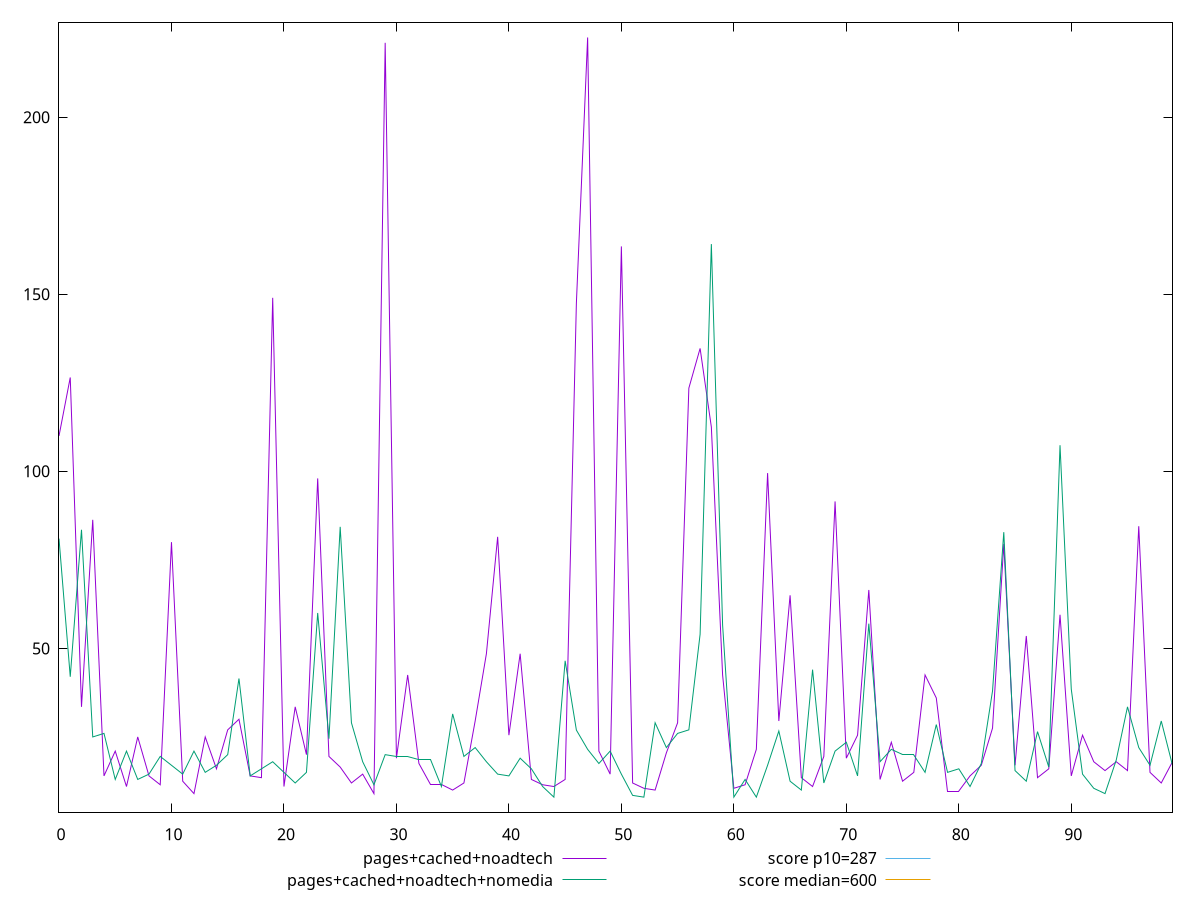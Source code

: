 reset

$pagesCachedNoadtech <<EOF
0 110
1 126.5
2 33.5
3 86.31399999999962
4 14
5 21
6 11
7 25
8 14
9 11.5
10 80
11 12.5
12 9
13 25
14 16
15 27
16 30
17 14
18 13.5
19 149.00000000000023
20 11
21 33.5
22 20
23 98.00000000000023
24 19.5
25 16.5
26 12
27 14.5
28 9
29 221
30 19
31 42.5
32 17.5
33 11.5
34 11.5
35 10
36 12
37 29.5
38 48.5
39 81.49999999999977
40 25.5
41 48.5
42 13
43 11.5
44 11
45 13
46 147.50000000000023
47 222.5
48 21
49 14.5
50 163.5
51 12
52 10.5
53 10
54 20.5
55 29
56 123.50000000000023
57 134.70650000000114
58 112.5
59 42.5
60 10.5
61 11.5
62 21.5
63 99.5
64 29.499999999999773
65 64.99999999999955
66 13.5
67 11
68 19.5
69 91.5
70 19
71 25.5
72 66.5
73 13
74 23.5
75 12.5
76 15
77 42.5
78 36
79 9.5
80 9.5
81 14
82 17
83 27.5
84 79.5
85 17
86 53.5
87 13.5
88 16
89 59.5
90 14
91 25.5
92 18
93 15.5
94 18
95 15.5
96 84.50000000000023
97 15
98 12
99 18
EOF

$pagesCachedNoadtechNomedia <<EOF
0 80.99999999999955
1 42
2 83.5
3 25
4 26
5 13
6 21
7 13
8 14.5
9 19.5
10 17
11 14.5
12 21
13 15
14 17
15 20
16 41.5
17 14
18 16
19 18
20 15
21 12
22 15
23 60
24 24.5
25 84.32500000000005
26 29
27 18
28 11.5
29 20
30 19.5
31 19.5
32 18.5
33 18.5
34 11
35 31.5
36 19.5
37 22
38 18
39 14.5
40 14
41 19
42 16
43 11
44 8
45 46.5
46 26.936400000000162
47 21.5
48 17.5
49 21
50 14.5
51 8.5
52 8
53 29
54 22.000000000000227
55 26
56 27
57 54
58 164.17049999999995
59 56.615499999999656
60 8
61 13
62 8
63 17
64 26.67139999999995
65 12.5
66 10
67 44
68 12
69 21
70 23.5
71 14
72 57
73 18
74 21.5
75 20
76 20
77 15
78 28.5
79 15
80 16
81 11
82 17.5
83 38
84 82.81990000000019
85 15.5
86 12.5
87 26.5
88 16.5
89 107.37275
90 38.5
91 14.5
92 10.5
93 9
94 18.5
95 33.5
96 22
97 17
98 29.5
99 17
EOF

set key outside below
set xrange [0:99]
set yrange [3.71:226.79]
set trange [3.71:226.79]
set terminal svg size 640, 520 enhanced background rgb 'white'
set output "report_00017_2021-02-10T15-08-03.406Z/total-blocking-time/comparison/line/2_vs_3.svg"

plot $pagesCachedNoadtech title "pages+cached+noadtech" with line, \
     $pagesCachedNoadtechNomedia title "pages+cached+noadtech+nomedia" with line, \
     287 title "score p10=287", \
     600 title "score median=600"

reset
